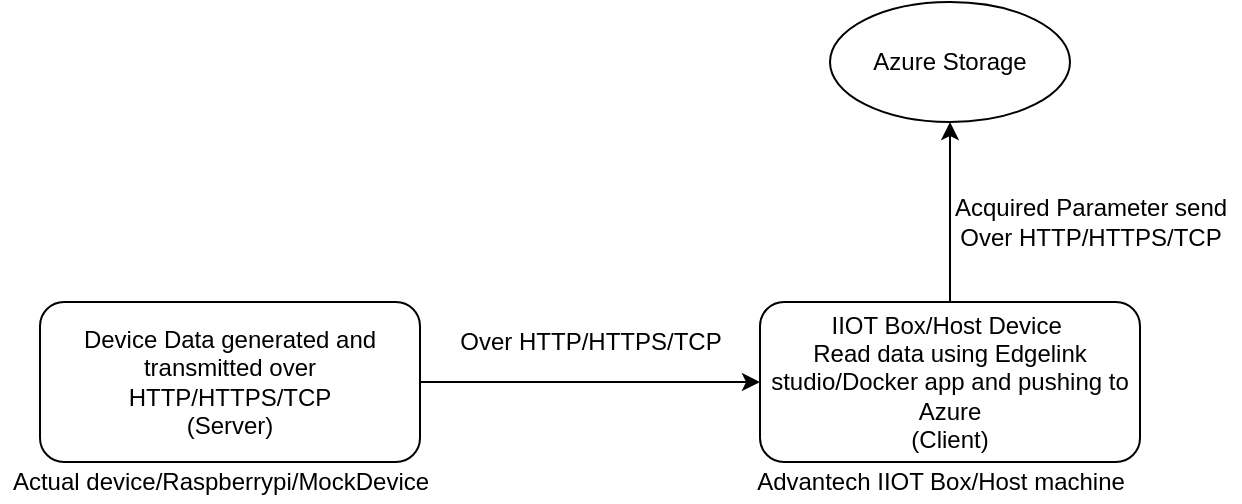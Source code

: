 <mxfile version="16.6.6" type="github">
  <diagram id="-xiKRd-Bos9wqLAC9QQs" name="Page-1">
    <mxGraphModel dx="1022" dy="446" grid="1" gridSize="10" guides="1" tooltips="1" connect="1" arrows="1" fold="1" page="1" pageScale="1" pageWidth="850" pageHeight="1100" math="0" shadow="0">
      <root>
        <mxCell id="0" />
        <mxCell id="1" parent="0" />
        <mxCell id="721xxDG18nXBm--lyNz6-4" value="" style="edgeStyle=orthogonalEdgeStyle;rounded=0;orthogonalLoop=1;jettySize=auto;html=1;" parent="1" source="721xxDG18nXBm--lyNz6-1" target="721xxDG18nXBm--lyNz6-3" edge="1">
          <mxGeometry relative="1" as="geometry" />
        </mxCell>
        <mxCell id="721xxDG18nXBm--lyNz6-1" value="Device Data generated and transmitted over HTTP/HTTPS/TCP&lt;br&gt;(Server)" style="rounded=1;whiteSpace=wrap;html=1;" parent="1" vertex="1">
          <mxGeometry x="40" y="170" width="190" height="80" as="geometry" />
        </mxCell>
        <mxCell id="721xxDG18nXBm--lyNz6-2" value="Actual device/Raspberrypi/MockDevice" style="text;html=1;align=center;verticalAlign=middle;resizable=0;points=[];autosize=1;strokeColor=none;fillColor=none;" parent="1" vertex="1">
          <mxGeometry x="20" y="250" width="220" height="20" as="geometry" />
        </mxCell>
        <mxCell id="721xxDG18nXBm--lyNz6-7" value="" style="edgeStyle=orthogonalEdgeStyle;rounded=0;orthogonalLoop=1;jettySize=auto;html=1;" parent="1" source="721xxDG18nXBm--lyNz6-3" target="721xxDG18nXBm--lyNz6-6" edge="1">
          <mxGeometry relative="1" as="geometry" />
        </mxCell>
        <mxCell id="721xxDG18nXBm--lyNz6-3" value="IIOT Box/Host Device&amp;nbsp;&lt;br&gt;Read data using Edgelink studio/Docker app and pushing to Azure&lt;br&gt;(Client)" style="rounded=1;whiteSpace=wrap;html=1;" parent="1" vertex="1">
          <mxGeometry x="400" y="170" width="190" height="80" as="geometry" />
        </mxCell>
        <mxCell id="721xxDG18nXBm--lyNz6-5" value="Over HTTP/HTTPS/TCP" style="text;html=1;align=center;verticalAlign=middle;resizable=0;points=[];autosize=1;strokeColor=none;fillColor=none;" parent="1" vertex="1">
          <mxGeometry x="240" y="180" width="150" height="20" as="geometry" />
        </mxCell>
        <mxCell id="721xxDG18nXBm--lyNz6-6" value="Azure Storage" style="ellipse;whiteSpace=wrap;html=1;rounded=1;" parent="1" vertex="1">
          <mxGeometry x="435" y="20" width="120" height="60" as="geometry" />
        </mxCell>
        <mxCell id="721xxDG18nXBm--lyNz6-8" value="Acquired Parameter send&lt;br&gt;Over HTTP/HTTPS/TCP" style="text;html=1;align=center;verticalAlign=middle;resizable=0;points=[];autosize=1;strokeColor=none;fillColor=none;" parent="1" vertex="1">
          <mxGeometry x="490" y="115" width="150" height="30" as="geometry" />
        </mxCell>
        <mxCell id="721xxDG18nXBm--lyNz6-9" value="Advantech IIOT Box/Host machine" style="text;html=1;align=center;verticalAlign=middle;resizable=0;points=[];autosize=1;strokeColor=none;fillColor=none;" parent="1" vertex="1">
          <mxGeometry x="390" y="250" width="200" height="20" as="geometry" />
        </mxCell>
      </root>
    </mxGraphModel>
  </diagram>
</mxfile>
